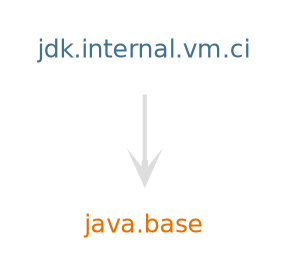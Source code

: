 digraph "jdk.internal.vm.ci" {
  nodesep=.5;
  ranksep=0.600000;
  pencolor=transparent;
  node [shape=plaintext, fontcolor="#000000", fontname="DejaVuSans", fontsize=12, margin=".2,.2"];
  edge [penwidth=2, color="#999999", arrowhead=open, arrowsize=1];
  subgraph se {
  "java.base" [fontcolor="#e76f00", group=java];
  }
  subgraph jdk {
  "jdk.internal.vm.ci" [fontcolor="#437291", group=jdk];
  }
  "jdk.internal.vm.ci" -> "java.base" [color="#dddddd"];
}
